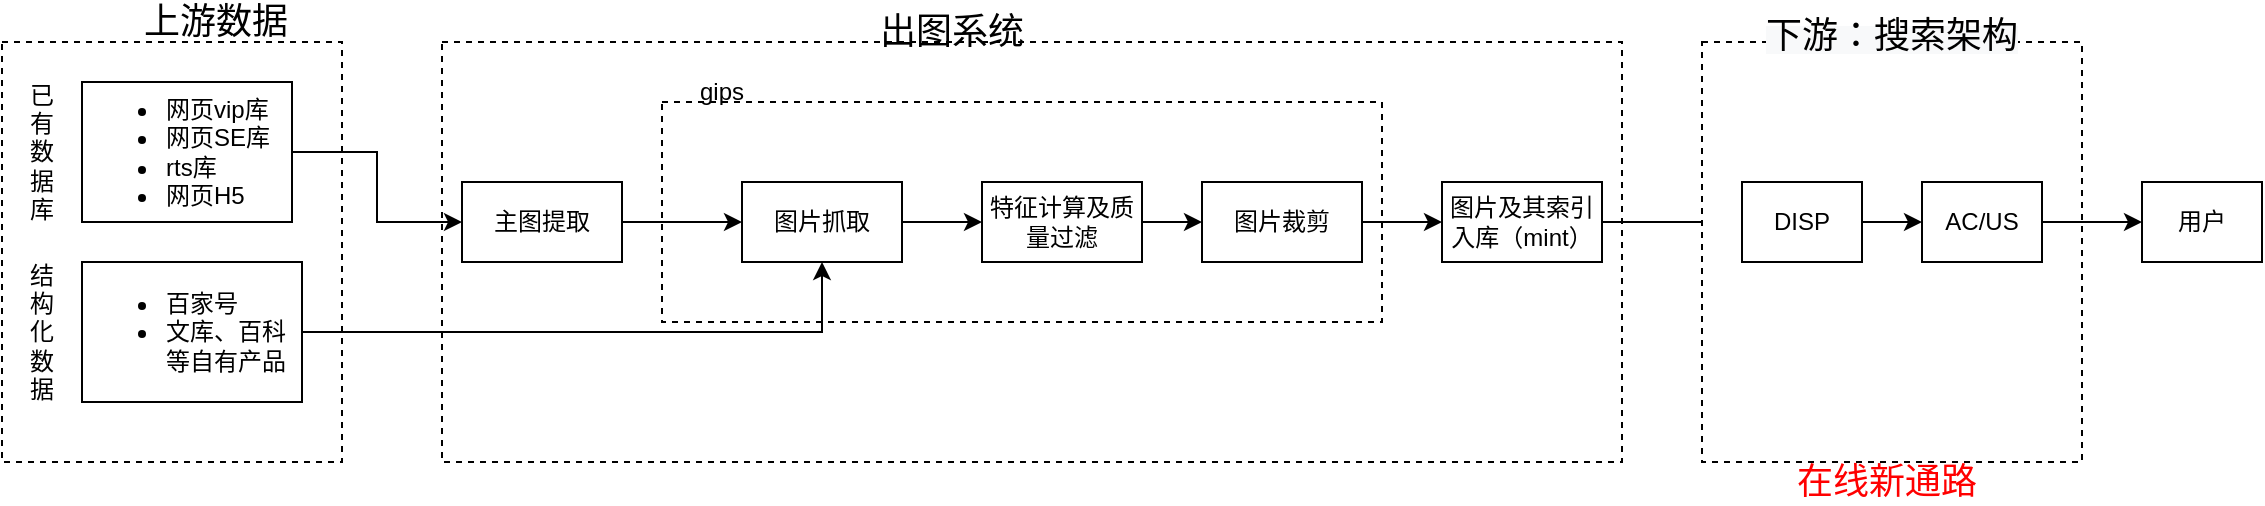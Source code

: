 <mxfile version="16.1.4" type="github">
  <diagram id="hWNafZOtgDDPXVln5Tpz" name="Page-1">
    <mxGraphModel dx="1183" dy="768" grid="1" gridSize="10" guides="1" tooltips="1" connect="1" arrows="1" fold="1" page="1" pageScale="1" pageWidth="2339" pageHeight="3300" math="0" shadow="0">
      <root>
        <mxCell id="0" />
        <mxCell id="1" parent="0" />
        <mxCell id="LKuy4wLW6eELK773XFHh-19" value="" style="rounded=0;whiteSpace=wrap;html=1;dashed=1;" vertex="1" parent="1">
          <mxGeometry x="320" y="60" width="590" height="210" as="geometry" />
        </mxCell>
        <mxCell id="LKuy4wLW6eELK773XFHh-21" value="" style="rounded=0;whiteSpace=wrap;html=1;dashed=1;" vertex="1" parent="1">
          <mxGeometry x="430" y="90" width="360" height="110" as="geometry" />
        </mxCell>
        <mxCell id="LKuy4wLW6eELK773XFHh-1" value="" style="rounded=0;whiteSpace=wrap;html=1;dashed=1;" vertex="1" parent="1">
          <mxGeometry x="100" y="60" width="170" height="210" as="geometry" />
        </mxCell>
        <mxCell id="LKuy4wLW6eELK773XFHh-2" value="&lt;font style=&quot;font-size: 18px&quot;&gt;上游数据&lt;/font&gt;" style="text;html=1;strokeColor=none;fillColor=none;align=center;verticalAlign=middle;whiteSpace=wrap;rounded=0;dashed=1;" vertex="1" parent="1">
          <mxGeometry x="162.5" y="40" width="87.5" height="20" as="geometry" />
        </mxCell>
        <mxCell id="LKuy4wLW6eELK773XFHh-13" style="edgeStyle=orthogonalEdgeStyle;rounded=0;orthogonalLoop=1;jettySize=auto;html=1;entryX=0;entryY=0.5;entryDx=0;entryDy=0;" edge="1" parent="1" source="LKuy4wLW6eELK773XFHh-4" target="LKuy4wLW6eELK773XFHh-8">
          <mxGeometry relative="1" as="geometry" />
        </mxCell>
        <mxCell id="LKuy4wLW6eELK773XFHh-4" value="&lt;ul&gt;&lt;li&gt;网页vip库&lt;/li&gt;&lt;li&gt;网页SE库&lt;/li&gt;&lt;li&gt;rts库&lt;/li&gt;&lt;li&gt;网页H5&lt;/li&gt;&lt;/ul&gt;" style="rounded=0;whiteSpace=wrap;html=1;align=left;" vertex="1" parent="1">
          <mxGeometry x="140" y="80" width="105" height="70" as="geometry" />
        </mxCell>
        <mxCell id="LKuy4wLW6eELK773XFHh-14" style="edgeStyle=orthogonalEdgeStyle;rounded=0;orthogonalLoop=1;jettySize=auto;html=1;entryX=0.5;entryY=1;entryDx=0;entryDy=0;" edge="1" parent="1" source="LKuy4wLW6eELK773XFHh-5" target="LKuy4wLW6eELK773XFHh-9">
          <mxGeometry relative="1" as="geometry" />
        </mxCell>
        <mxCell id="LKuy4wLW6eELK773XFHh-5" value="&lt;ul&gt;&lt;li&gt;百家号&lt;/li&gt;&lt;li&gt;文库、百科等自有产品&lt;/li&gt;&lt;/ul&gt;" style="rounded=0;whiteSpace=wrap;html=1;align=left;" vertex="1" parent="1">
          <mxGeometry x="140" y="170" width="110" height="70" as="geometry" />
        </mxCell>
        <mxCell id="LKuy4wLW6eELK773XFHh-6" value="已有数据库" style="text;html=1;strokeColor=none;fillColor=none;align=center;verticalAlign=middle;whiteSpace=wrap;rounded=0;" vertex="1" parent="1">
          <mxGeometry x="110" y="100" width="20" height="30" as="geometry" />
        </mxCell>
        <mxCell id="LKuy4wLW6eELK773XFHh-7" value="结构化数据" style="text;html=1;strokeColor=none;fillColor=none;align=center;verticalAlign=middle;whiteSpace=wrap;rounded=0;" vertex="1" parent="1">
          <mxGeometry x="110" y="190" width="20" height="30" as="geometry" />
        </mxCell>
        <mxCell id="LKuy4wLW6eELK773XFHh-15" style="edgeStyle=orthogonalEdgeStyle;rounded=0;orthogonalLoop=1;jettySize=auto;html=1;entryX=0;entryY=0.5;entryDx=0;entryDy=0;" edge="1" parent="1" source="LKuy4wLW6eELK773XFHh-8" target="LKuy4wLW6eELK773XFHh-9">
          <mxGeometry relative="1" as="geometry" />
        </mxCell>
        <mxCell id="LKuy4wLW6eELK773XFHh-8" value="主图提取" style="rounded=0;whiteSpace=wrap;html=1;" vertex="1" parent="1">
          <mxGeometry x="330" y="130" width="80" height="40" as="geometry" />
        </mxCell>
        <mxCell id="LKuy4wLW6eELK773XFHh-16" style="edgeStyle=orthogonalEdgeStyle;rounded=0;orthogonalLoop=1;jettySize=auto;html=1;entryX=0;entryY=0.5;entryDx=0;entryDy=0;" edge="1" parent="1" source="LKuy4wLW6eELK773XFHh-9" target="LKuy4wLW6eELK773XFHh-10">
          <mxGeometry relative="1" as="geometry" />
        </mxCell>
        <mxCell id="LKuy4wLW6eELK773XFHh-9" value="图片抓取" style="rounded=0;whiteSpace=wrap;html=1;" vertex="1" parent="1">
          <mxGeometry x="470" y="130" width="80" height="40" as="geometry" />
        </mxCell>
        <mxCell id="LKuy4wLW6eELK773XFHh-17" style="edgeStyle=orthogonalEdgeStyle;rounded=0;orthogonalLoop=1;jettySize=auto;html=1;entryX=0;entryY=0.5;entryDx=0;entryDy=0;" edge="1" parent="1" source="LKuy4wLW6eELK773XFHh-10" target="LKuy4wLW6eELK773XFHh-11">
          <mxGeometry relative="1" as="geometry" />
        </mxCell>
        <mxCell id="LKuy4wLW6eELK773XFHh-10" value="特征计算及质量过滤" style="rounded=0;whiteSpace=wrap;html=1;" vertex="1" parent="1">
          <mxGeometry x="590" y="130" width="80" height="40" as="geometry" />
        </mxCell>
        <mxCell id="LKuy4wLW6eELK773XFHh-18" style="edgeStyle=orthogonalEdgeStyle;rounded=0;orthogonalLoop=1;jettySize=auto;html=1;entryX=0;entryY=0.5;entryDx=0;entryDy=0;" edge="1" parent="1" source="LKuy4wLW6eELK773XFHh-11" target="LKuy4wLW6eELK773XFHh-12">
          <mxGeometry relative="1" as="geometry" />
        </mxCell>
        <mxCell id="LKuy4wLW6eELK773XFHh-11" value="图片裁剪" style="rounded=0;whiteSpace=wrap;html=1;" vertex="1" parent="1">
          <mxGeometry x="700" y="130" width="80" height="40" as="geometry" />
        </mxCell>
        <mxCell id="LKuy4wLW6eELK773XFHh-28" style="edgeStyle=orthogonalEdgeStyle;rounded=0;orthogonalLoop=1;jettySize=auto;html=1;entryX=0;entryY=0.5;entryDx=0;entryDy=0;" edge="1" parent="1" source="LKuy4wLW6eELK773XFHh-12" target="LKuy4wLW6eELK773XFHh-24">
          <mxGeometry relative="1" as="geometry" />
        </mxCell>
        <mxCell id="LKuy4wLW6eELK773XFHh-12" value="图片及其索引入库（mint）" style="rounded=0;whiteSpace=wrap;html=1;" vertex="1" parent="1">
          <mxGeometry x="820" y="130" width="80" height="40" as="geometry" />
        </mxCell>
        <mxCell id="LKuy4wLW6eELK773XFHh-20" value="&lt;font style=&quot;font-size: 18px&quot;&gt;出图系统&lt;/font&gt;" style="text;html=1;strokeColor=none;fillColor=none;align=center;verticalAlign=middle;whiteSpace=wrap;rounded=0;dashed=1;" vertex="1" parent="1">
          <mxGeometry x="530" y="40" width="90" height="30" as="geometry" />
        </mxCell>
        <mxCell id="LKuy4wLW6eELK773XFHh-22" value="gips" style="text;html=1;strokeColor=none;fillColor=none;align=center;verticalAlign=middle;whiteSpace=wrap;rounded=0;dashed=1;" vertex="1" parent="1">
          <mxGeometry x="430" y="70" width="60" height="30" as="geometry" />
        </mxCell>
        <mxCell id="LKuy4wLW6eELK773XFHh-23" value="" style="rounded=0;whiteSpace=wrap;html=1;dashed=1;" vertex="1" parent="1">
          <mxGeometry x="950" y="60" width="190" height="210" as="geometry" />
        </mxCell>
        <mxCell id="LKuy4wLW6eELK773XFHh-29" style="edgeStyle=orthogonalEdgeStyle;rounded=0;orthogonalLoop=1;jettySize=auto;html=1;entryX=0;entryY=0.5;entryDx=0;entryDy=0;" edge="1" parent="1" source="LKuy4wLW6eELK773XFHh-24" target="LKuy4wLW6eELK773XFHh-25">
          <mxGeometry relative="1" as="geometry" />
        </mxCell>
        <mxCell id="LKuy4wLW6eELK773XFHh-24" value="DISP" style="rounded=0;whiteSpace=wrap;html=1;" vertex="1" parent="1">
          <mxGeometry x="970" y="130" width="60" height="40" as="geometry" />
        </mxCell>
        <mxCell id="LKuy4wLW6eELK773XFHh-31" style="edgeStyle=orthogonalEdgeStyle;rounded=0;orthogonalLoop=1;jettySize=auto;html=1;entryX=0;entryY=0.5;entryDx=0;entryDy=0;" edge="1" parent="1" source="LKuy4wLW6eELK773XFHh-25" target="LKuy4wLW6eELK773XFHh-30">
          <mxGeometry relative="1" as="geometry" />
        </mxCell>
        <mxCell id="LKuy4wLW6eELK773XFHh-25" value="AC/US" style="rounded=0;whiteSpace=wrap;html=1;" vertex="1" parent="1">
          <mxGeometry x="1060" y="130" width="60" height="40" as="geometry" />
        </mxCell>
        <mxCell id="LKuy4wLW6eELK773XFHh-26" value="&lt;span style=&quot;color: rgb(0 , 0 , 0) ; font-family: &amp;#34;helvetica&amp;#34; ; font-style: normal ; font-weight: 400 ; letter-spacing: normal ; text-align: center ; text-indent: 0px ; text-transform: none ; word-spacing: 0px ; background-color: rgb(248 , 249 , 250) ; display: inline ; float: none&quot;&gt;&lt;font style=&quot;font-size: 18px&quot;&gt;下游：搜索架构&lt;/font&gt;&lt;/span&gt;" style="text;whiteSpace=wrap;html=1;" vertex="1" parent="1">
          <mxGeometry x="980" y="40" width="150" height="20" as="geometry" />
        </mxCell>
        <mxCell id="LKuy4wLW6eELK773XFHh-30" value="用户" style="rounded=0;whiteSpace=wrap;html=1;" vertex="1" parent="1">
          <mxGeometry x="1170" y="130" width="60" height="40" as="geometry" />
        </mxCell>
        <mxCell id="LKuy4wLW6eELK773XFHh-32" value="&lt;font color=&quot;#ff0000&quot;&gt;&lt;span style=&quot;font-size: 18px&quot;&gt;在线新通路&lt;/span&gt;&lt;/font&gt;" style="text;html=1;strokeColor=none;fillColor=none;align=center;verticalAlign=middle;whiteSpace=wrap;rounded=0;dashed=1;" vertex="1" parent="1">
          <mxGeometry x="980" y="270" width="125" height="20" as="geometry" />
        </mxCell>
      </root>
    </mxGraphModel>
  </diagram>
</mxfile>
